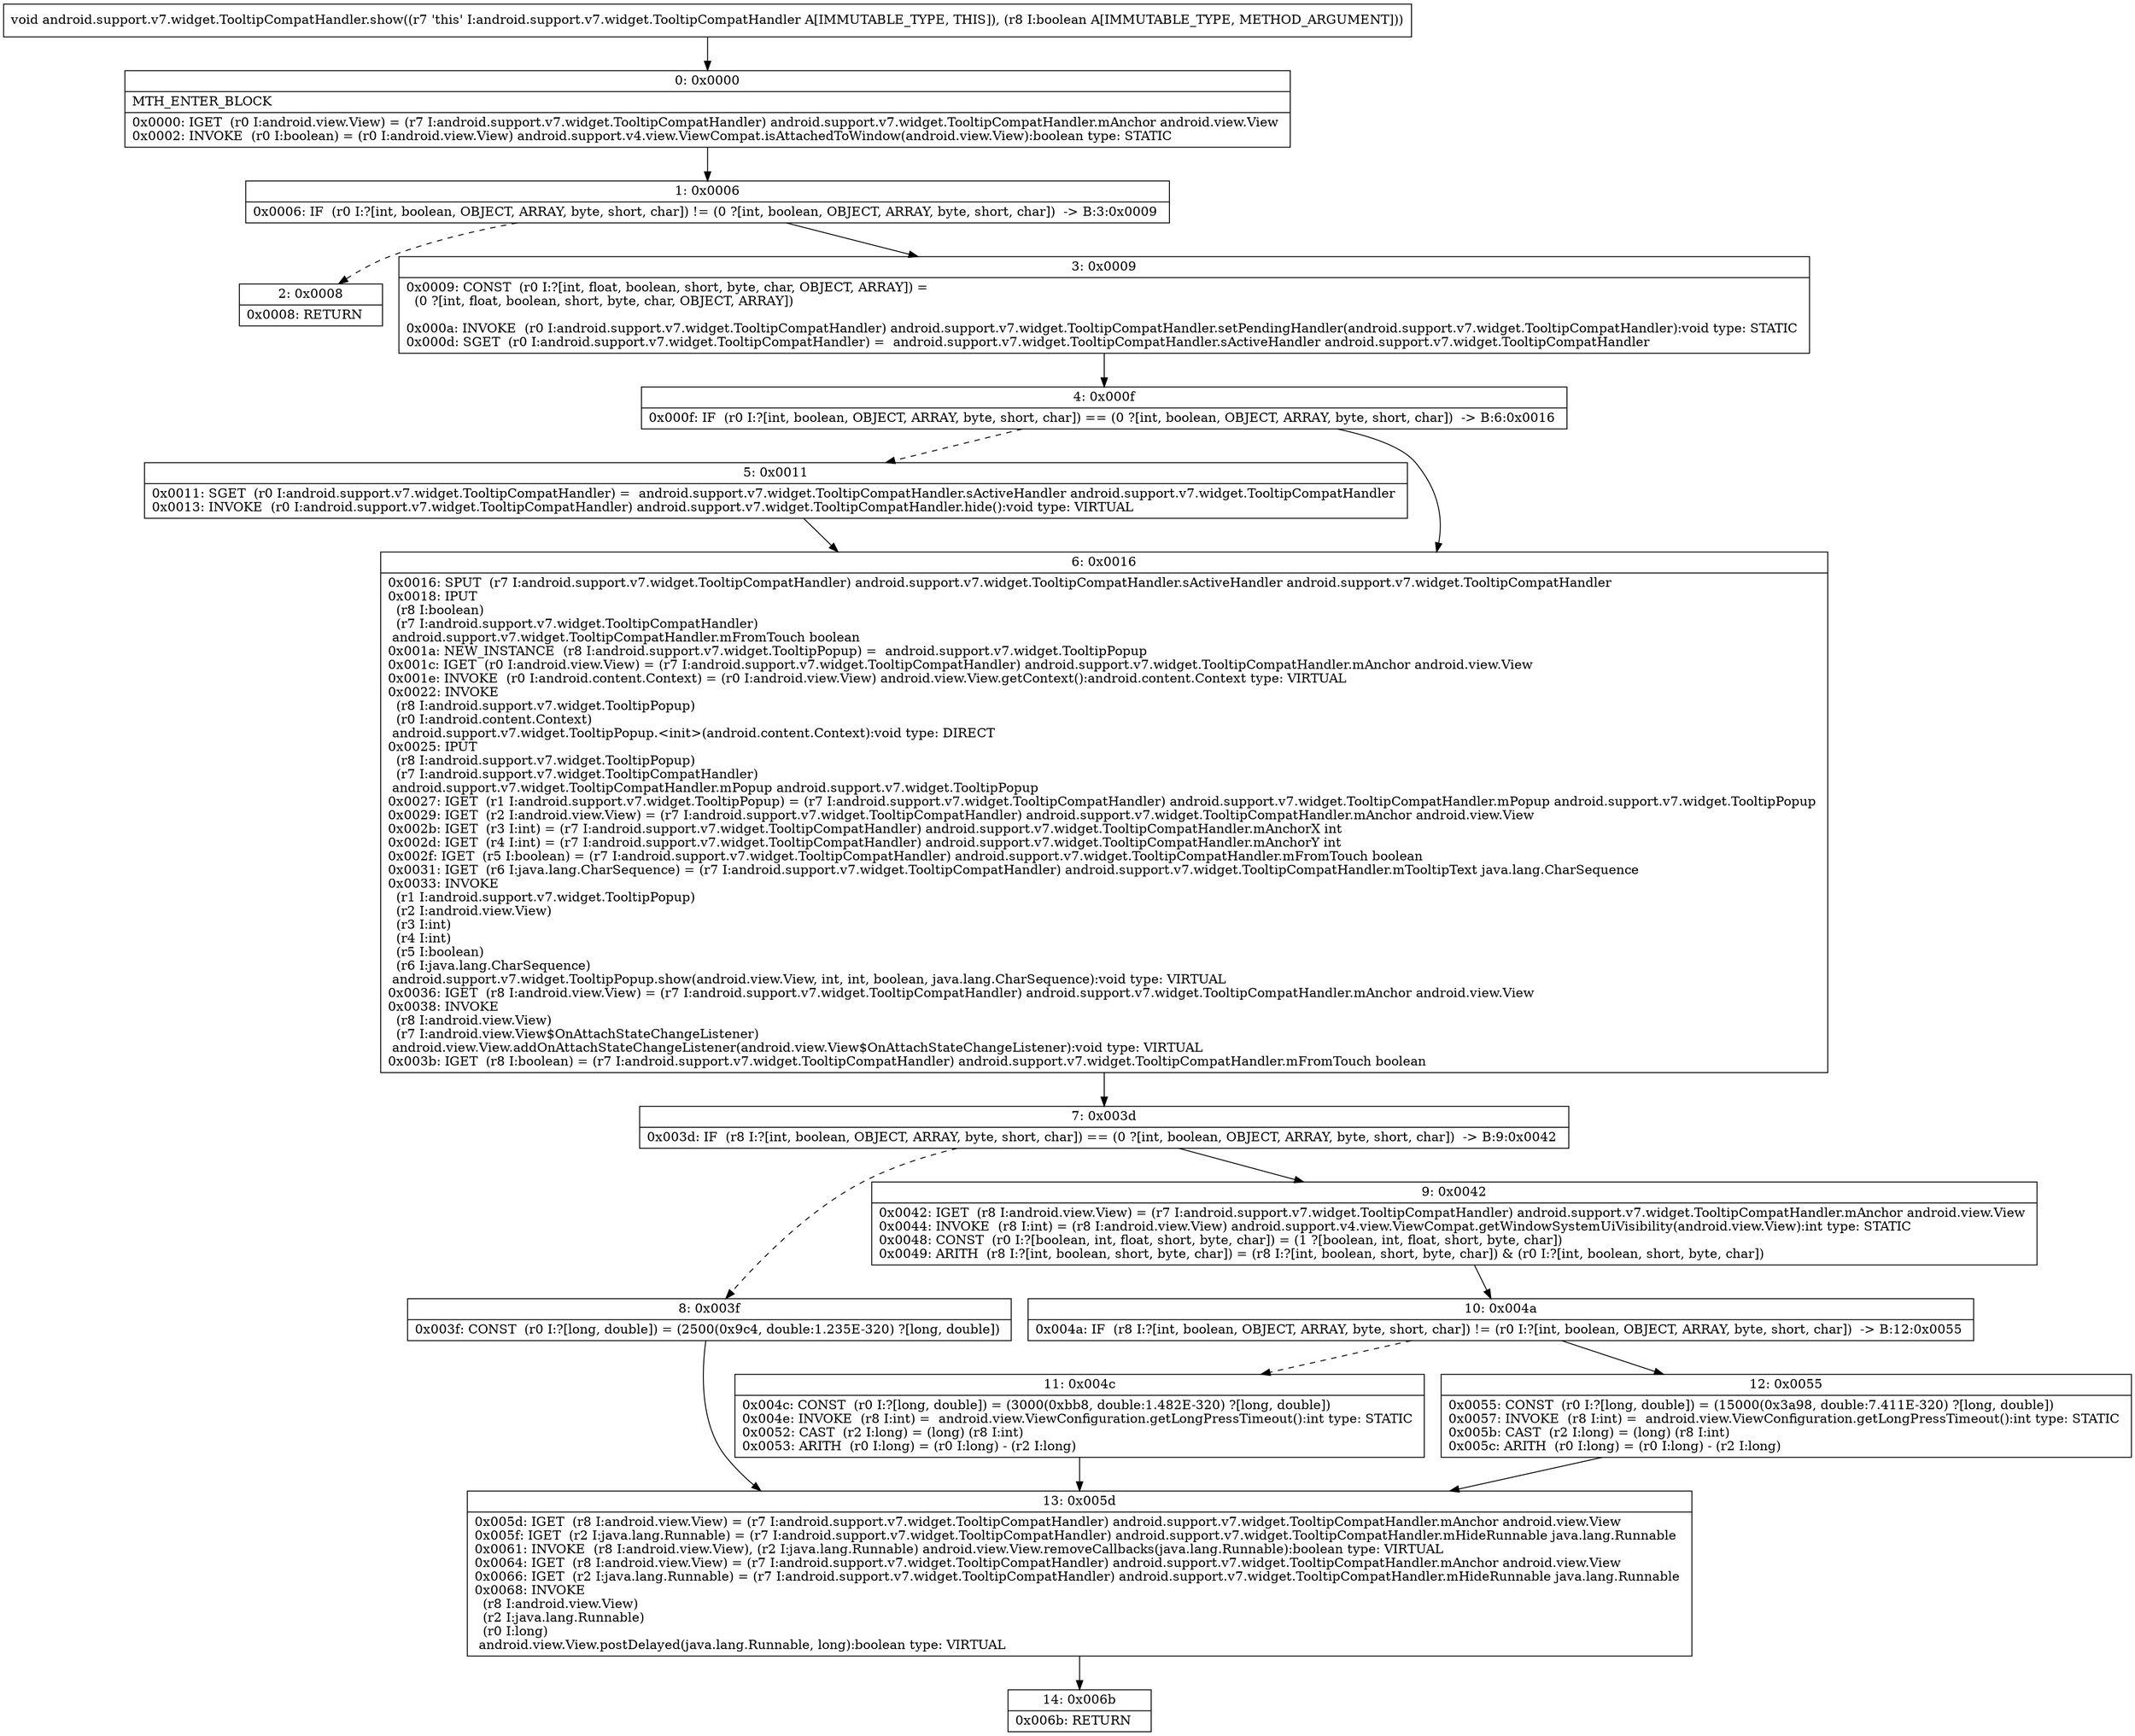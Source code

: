 digraph "CFG forandroid.support.v7.widget.TooltipCompatHandler.show(Z)V" {
Node_0 [shape=record,label="{0\:\ 0x0000|MTH_ENTER_BLOCK\l|0x0000: IGET  (r0 I:android.view.View) = (r7 I:android.support.v7.widget.TooltipCompatHandler) android.support.v7.widget.TooltipCompatHandler.mAnchor android.view.View \l0x0002: INVOKE  (r0 I:boolean) = (r0 I:android.view.View) android.support.v4.view.ViewCompat.isAttachedToWindow(android.view.View):boolean type: STATIC \l}"];
Node_1 [shape=record,label="{1\:\ 0x0006|0x0006: IF  (r0 I:?[int, boolean, OBJECT, ARRAY, byte, short, char]) != (0 ?[int, boolean, OBJECT, ARRAY, byte, short, char])  \-\> B:3:0x0009 \l}"];
Node_2 [shape=record,label="{2\:\ 0x0008|0x0008: RETURN   \l}"];
Node_3 [shape=record,label="{3\:\ 0x0009|0x0009: CONST  (r0 I:?[int, float, boolean, short, byte, char, OBJECT, ARRAY]) = \l  (0 ?[int, float, boolean, short, byte, char, OBJECT, ARRAY])\l \l0x000a: INVOKE  (r0 I:android.support.v7.widget.TooltipCompatHandler) android.support.v7.widget.TooltipCompatHandler.setPendingHandler(android.support.v7.widget.TooltipCompatHandler):void type: STATIC \l0x000d: SGET  (r0 I:android.support.v7.widget.TooltipCompatHandler) =  android.support.v7.widget.TooltipCompatHandler.sActiveHandler android.support.v7.widget.TooltipCompatHandler \l}"];
Node_4 [shape=record,label="{4\:\ 0x000f|0x000f: IF  (r0 I:?[int, boolean, OBJECT, ARRAY, byte, short, char]) == (0 ?[int, boolean, OBJECT, ARRAY, byte, short, char])  \-\> B:6:0x0016 \l}"];
Node_5 [shape=record,label="{5\:\ 0x0011|0x0011: SGET  (r0 I:android.support.v7.widget.TooltipCompatHandler) =  android.support.v7.widget.TooltipCompatHandler.sActiveHandler android.support.v7.widget.TooltipCompatHandler \l0x0013: INVOKE  (r0 I:android.support.v7.widget.TooltipCompatHandler) android.support.v7.widget.TooltipCompatHandler.hide():void type: VIRTUAL \l}"];
Node_6 [shape=record,label="{6\:\ 0x0016|0x0016: SPUT  (r7 I:android.support.v7.widget.TooltipCompatHandler) android.support.v7.widget.TooltipCompatHandler.sActiveHandler android.support.v7.widget.TooltipCompatHandler \l0x0018: IPUT  \l  (r8 I:boolean)\l  (r7 I:android.support.v7.widget.TooltipCompatHandler)\l android.support.v7.widget.TooltipCompatHandler.mFromTouch boolean \l0x001a: NEW_INSTANCE  (r8 I:android.support.v7.widget.TooltipPopup) =  android.support.v7.widget.TooltipPopup \l0x001c: IGET  (r0 I:android.view.View) = (r7 I:android.support.v7.widget.TooltipCompatHandler) android.support.v7.widget.TooltipCompatHandler.mAnchor android.view.View \l0x001e: INVOKE  (r0 I:android.content.Context) = (r0 I:android.view.View) android.view.View.getContext():android.content.Context type: VIRTUAL \l0x0022: INVOKE  \l  (r8 I:android.support.v7.widget.TooltipPopup)\l  (r0 I:android.content.Context)\l android.support.v7.widget.TooltipPopup.\<init\>(android.content.Context):void type: DIRECT \l0x0025: IPUT  \l  (r8 I:android.support.v7.widget.TooltipPopup)\l  (r7 I:android.support.v7.widget.TooltipCompatHandler)\l android.support.v7.widget.TooltipCompatHandler.mPopup android.support.v7.widget.TooltipPopup \l0x0027: IGET  (r1 I:android.support.v7.widget.TooltipPopup) = (r7 I:android.support.v7.widget.TooltipCompatHandler) android.support.v7.widget.TooltipCompatHandler.mPopup android.support.v7.widget.TooltipPopup \l0x0029: IGET  (r2 I:android.view.View) = (r7 I:android.support.v7.widget.TooltipCompatHandler) android.support.v7.widget.TooltipCompatHandler.mAnchor android.view.View \l0x002b: IGET  (r3 I:int) = (r7 I:android.support.v7.widget.TooltipCompatHandler) android.support.v7.widget.TooltipCompatHandler.mAnchorX int \l0x002d: IGET  (r4 I:int) = (r7 I:android.support.v7.widget.TooltipCompatHandler) android.support.v7.widget.TooltipCompatHandler.mAnchorY int \l0x002f: IGET  (r5 I:boolean) = (r7 I:android.support.v7.widget.TooltipCompatHandler) android.support.v7.widget.TooltipCompatHandler.mFromTouch boolean \l0x0031: IGET  (r6 I:java.lang.CharSequence) = (r7 I:android.support.v7.widget.TooltipCompatHandler) android.support.v7.widget.TooltipCompatHandler.mTooltipText java.lang.CharSequence \l0x0033: INVOKE  \l  (r1 I:android.support.v7.widget.TooltipPopup)\l  (r2 I:android.view.View)\l  (r3 I:int)\l  (r4 I:int)\l  (r5 I:boolean)\l  (r6 I:java.lang.CharSequence)\l android.support.v7.widget.TooltipPopup.show(android.view.View, int, int, boolean, java.lang.CharSequence):void type: VIRTUAL \l0x0036: IGET  (r8 I:android.view.View) = (r7 I:android.support.v7.widget.TooltipCompatHandler) android.support.v7.widget.TooltipCompatHandler.mAnchor android.view.View \l0x0038: INVOKE  \l  (r8 I:android.view.View)\l  (r7 I:android.view.View$OnAttachStateChangeListener)\l android.view.View.addOnAttachStateChangeListener(android.view.View$OnAttachStateChangeListener):void type: VIRTUAL \l0x003b: IGET  (r8 I:boolean) = (r7 I:android.support.v7.widget.TooltipCompatHandler) android.support.v7.widget.TooltipCompatHandler.mFromTouch boolean \l}"];
Node_7 [shape=record,label="{7\:\ 0x003d|0x003d: IF  (r8 I:?[int, boolean, OBJECT, ARRAY, byte, short, char]) == (0 ?[int, boolean, OBJECT, ARRAY, byte, short, char])  \-\> B:9:0x0042 \l}"];
Node_8 [shape=record,label="{8\:\ 0x003f|0x003f: CONST  (r0 I:?[long, double]) = (2500(0x9c4, double:1.235E\-320) ?[long, double]) \l}"];
Node_9 [shape=record,label="{9\:\ 0x0042|0x0042: IGET  (r8 I:android.view.View) = (r7 I:android.support.v7.widget.TooltipCompatHandler) android.support.v7.widget.TooltipCompatHandler.mAnchor android.view.View \l0x0044: INVOKE  (r8 I:int) = (r8 I:android.view.View) android.support.v4.view.ViewCompat.getWindowSystemUiVisibility(android.view.View):int type: STATIC \l0x0048: CONST  (r0 I:?[boolean, int, float, short, byte, char]) = (1 ?[boolean, int, float, short, byte, char]) \l0x0049: ARITH  (r8 I:?[int, boolean, short, byte, char]) = (r8 I:?[int, boolean, short, byte, char]) & (r0 I:?[int, boolean, short, byte, char]) \l}"];
Node_10 [shape=record,label="{10\:\ 0x004a|0x004a: IF  (r8 I:?[int, boolean, OBJECT, ARRAY, byte, short, char]) != (r0 I:?[int, boolean, OBJECT, ARRAY, byte, short, char])  \-\> B:12:0x0055 \l}"];
Node_11 [shape=record,label="{11\:\ 0x004c|0x004c: CONST  (r0 I:?[long, double]) = (3000(0xbb8, double:1.482E\-320) ?[long, double]) \l0x004e: INVOKE  (r8 I:int) =  android.view.ViewConfiguration.getLongPressTimeout():int type: STATIC \l0x0052: CAST  (r2 I:long) = (long) (r8 I:int) \l0x0053: ARITH  (r0 I:long) = (r0 I:long) \- (r2 I:long) \l}"];
Node_12 [shape=record,label="{12\:\ 0x0055|0x0055: CONST  (r0 I:?[long, double]) = (15000(0x3a98, double:7.411E\-320) ?[long, double]) \l0x0057: INVOKE  (r8 I:int) =  android.view.ViewConfiguration.getLongPressTimeout():int type: STATIC \l0x005b: CAST  (r2 I:long) = (long) (r8 I:int) \l0x005c: ARITH  (r0 I:long) = (r0 I:long) \- (r2 I:long) \l}"];
Node_13 [shape=record,label="{13\:\ 0x005d|0x005d: IGET  (r8 I:android.view.View) = (r7 I:android.support.v7.widget.TooltipCompatHandler) android.support.v7.widget.TooltipCompatHandler.mAnchor android.view.View \l0x005f: IGET  (r2 I:java.lang.Runnable) = (r7 I:android.support.v7.widget.TooltipCompatHandler) android.support.v7.widget.TooltipCompatHandler.mHideRunnable java.lang.Runnable \l0x0061: INVOKE  (r8 I:android.view.View), (r2 I:java.lang.Runnable) android.view.View.removeCallbacks(java.lang.Runnable):boolean type: VIRTUAL \l0x0064: IGET  (r8 I:android.view.View) = (r7 I:android.support.v7.widget.TooltipCompatHandler) android.support.v7.widget.TooltipCompatHandler.mAnchor android.view.View \l0x0066: IGET  (r2 I:java.lang.Runnable) = (r7 I:android.support.v7.widget.TooltipCompatHandler) android.support.v7.widget.TooltipCompatHandler.mHideRunnable java.lang.Runnable \l0x0068: INVOKE  \l  (r8 I:android.view.View)\l  (r2 I:java.lang.Runnable)\l  (r0 I:long)\l android.view.View.postDelayed(java.lang.Runnable, long):boolean type: VIRTUAL \l}"];
Node_14 [shape=record,label="{14\:\ 0x006b|0x006b: RETURN   \l}"];
MethodNode[shape=record,label="{void android.support.v7.widget.TooltipCompatHandler.show((r7 'this' I:android.support.v7.widget.TooltipCompatHandler A[IMMUTABLE_TYPE, THIS]), (r8 I:boolean A[IMMUTABLE_TYPE, METHOD_ARGUMENT])) }"];
MethodNode -> Node_0;
Node_0 -> Node_1;
Node_1 -> Node_2[style=dashed];
Node_1 -> Node_3;
Node_3 -> Node_4;
Node_4 -> Node_5[style=dashed];
Node_4 -> Node_6;
Node_5 -> Node_6;
Node_6 -> Node_7;
Node_7 -> Node_8[style=dashed];
Node_7 -> Node_9;
Node_8 -> Node_13;
Node_9 -> Node_10;
Node_10 -> Node_11[style=dashed];
Node_10 -> Node_12;
Node_11 -> Node_13;
Node_12 -> Node_13;
Node_13 -> Node_14;
}


